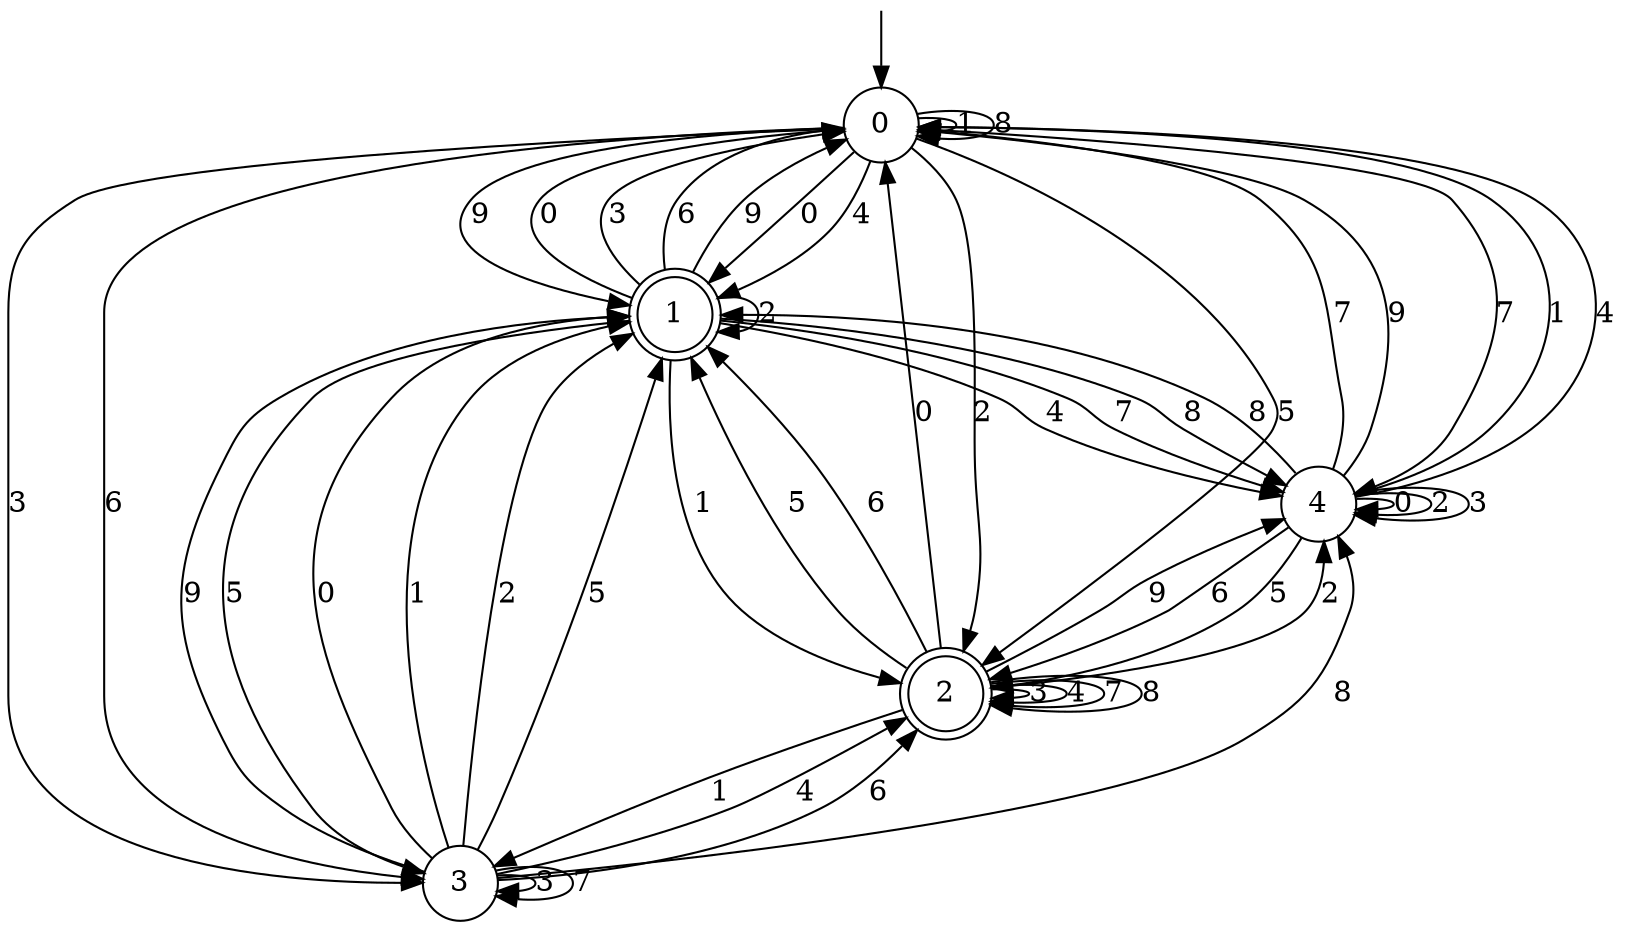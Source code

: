digraph g {

	s0 [shape="circle" label="0"];
	s1 [shape="doublecircle" label="1"];
	s2 [shape="doublecircle" label="2"];
	s3 [shape="circle" label="3"];
	s4 [shape="circle" label="4"];
	s0 -> s1 [label="0"];
	s0 -> s0 [label="1"];
	s0 -> s2 [label="2"];
	s0 -> s3 [label="3"];
	s0 -> s1 [label="4"];
	s0 -> s2 [label="5"];
	s0 -> s3 [label="6"];
	s0 -> s4 [label="7"];
	s0 -> s0 [label="8"];
	s0 -> s1 [label="9"];
	s1 -> s0 [label="0"];
	s1 -> s2 [label="1"];
	s1 -> s1 [label="2"];
	s1 -> s0 [label="3"];
	s1 -> s4 [label="4"];
	s1 -> s3 [label="5"];
	s1 -> s0 [label="6"];
	s1 -> s4 [label="7"];
	s1 -> s4 [label="8"];
	s1 -> s0 [label="9"];
	s2 -> s0 [label="0"];
	s2 -> s3 [label="1"];
	s2 -> s4 [label="2"];
	s2 -> s2 [label="3"];
	s2 -> s2 [label="4"];
	s2 -> s1 [label="5"];
	s2 -> s1 [label="6"];
	s2 -> s2 [label="7"];
	s2 -> s2 [label="8"];
	s2 -> s4 [label="9"];
	s3 -> s1 [label="0"];
	s3 -> s1 [label="1"];
	s3 -> s1 [label="2"];
	s3 -> s3 [label="3"];
	s3 -> s2 [label="4"];
	s3 -> s1 [label="5"];
	s3 -> s2 [label="6"];
	s3 -> s3 [label="7"];
	s3 -> s4 [label="8"];
	s3 -> s1 [label="9"];
	s4 -> s4 [label="0"];
	s4 -> s0 [label="1"];
	s4 -> s4 [label="2"];
	s4 -> s4 [label="3"];
	s4 -> s0 [label="4"];
	s4 -> s2 [label="5"];
	s4 -> s2 [label="6"];
	s4 -> s0 [label="7"];
	s4 -> s1 [label="8"];
	s4 -> s0 [label="9"];

__start0 [label="" shape="none" width="0" height="0"];
__start0 -> s0;

}
